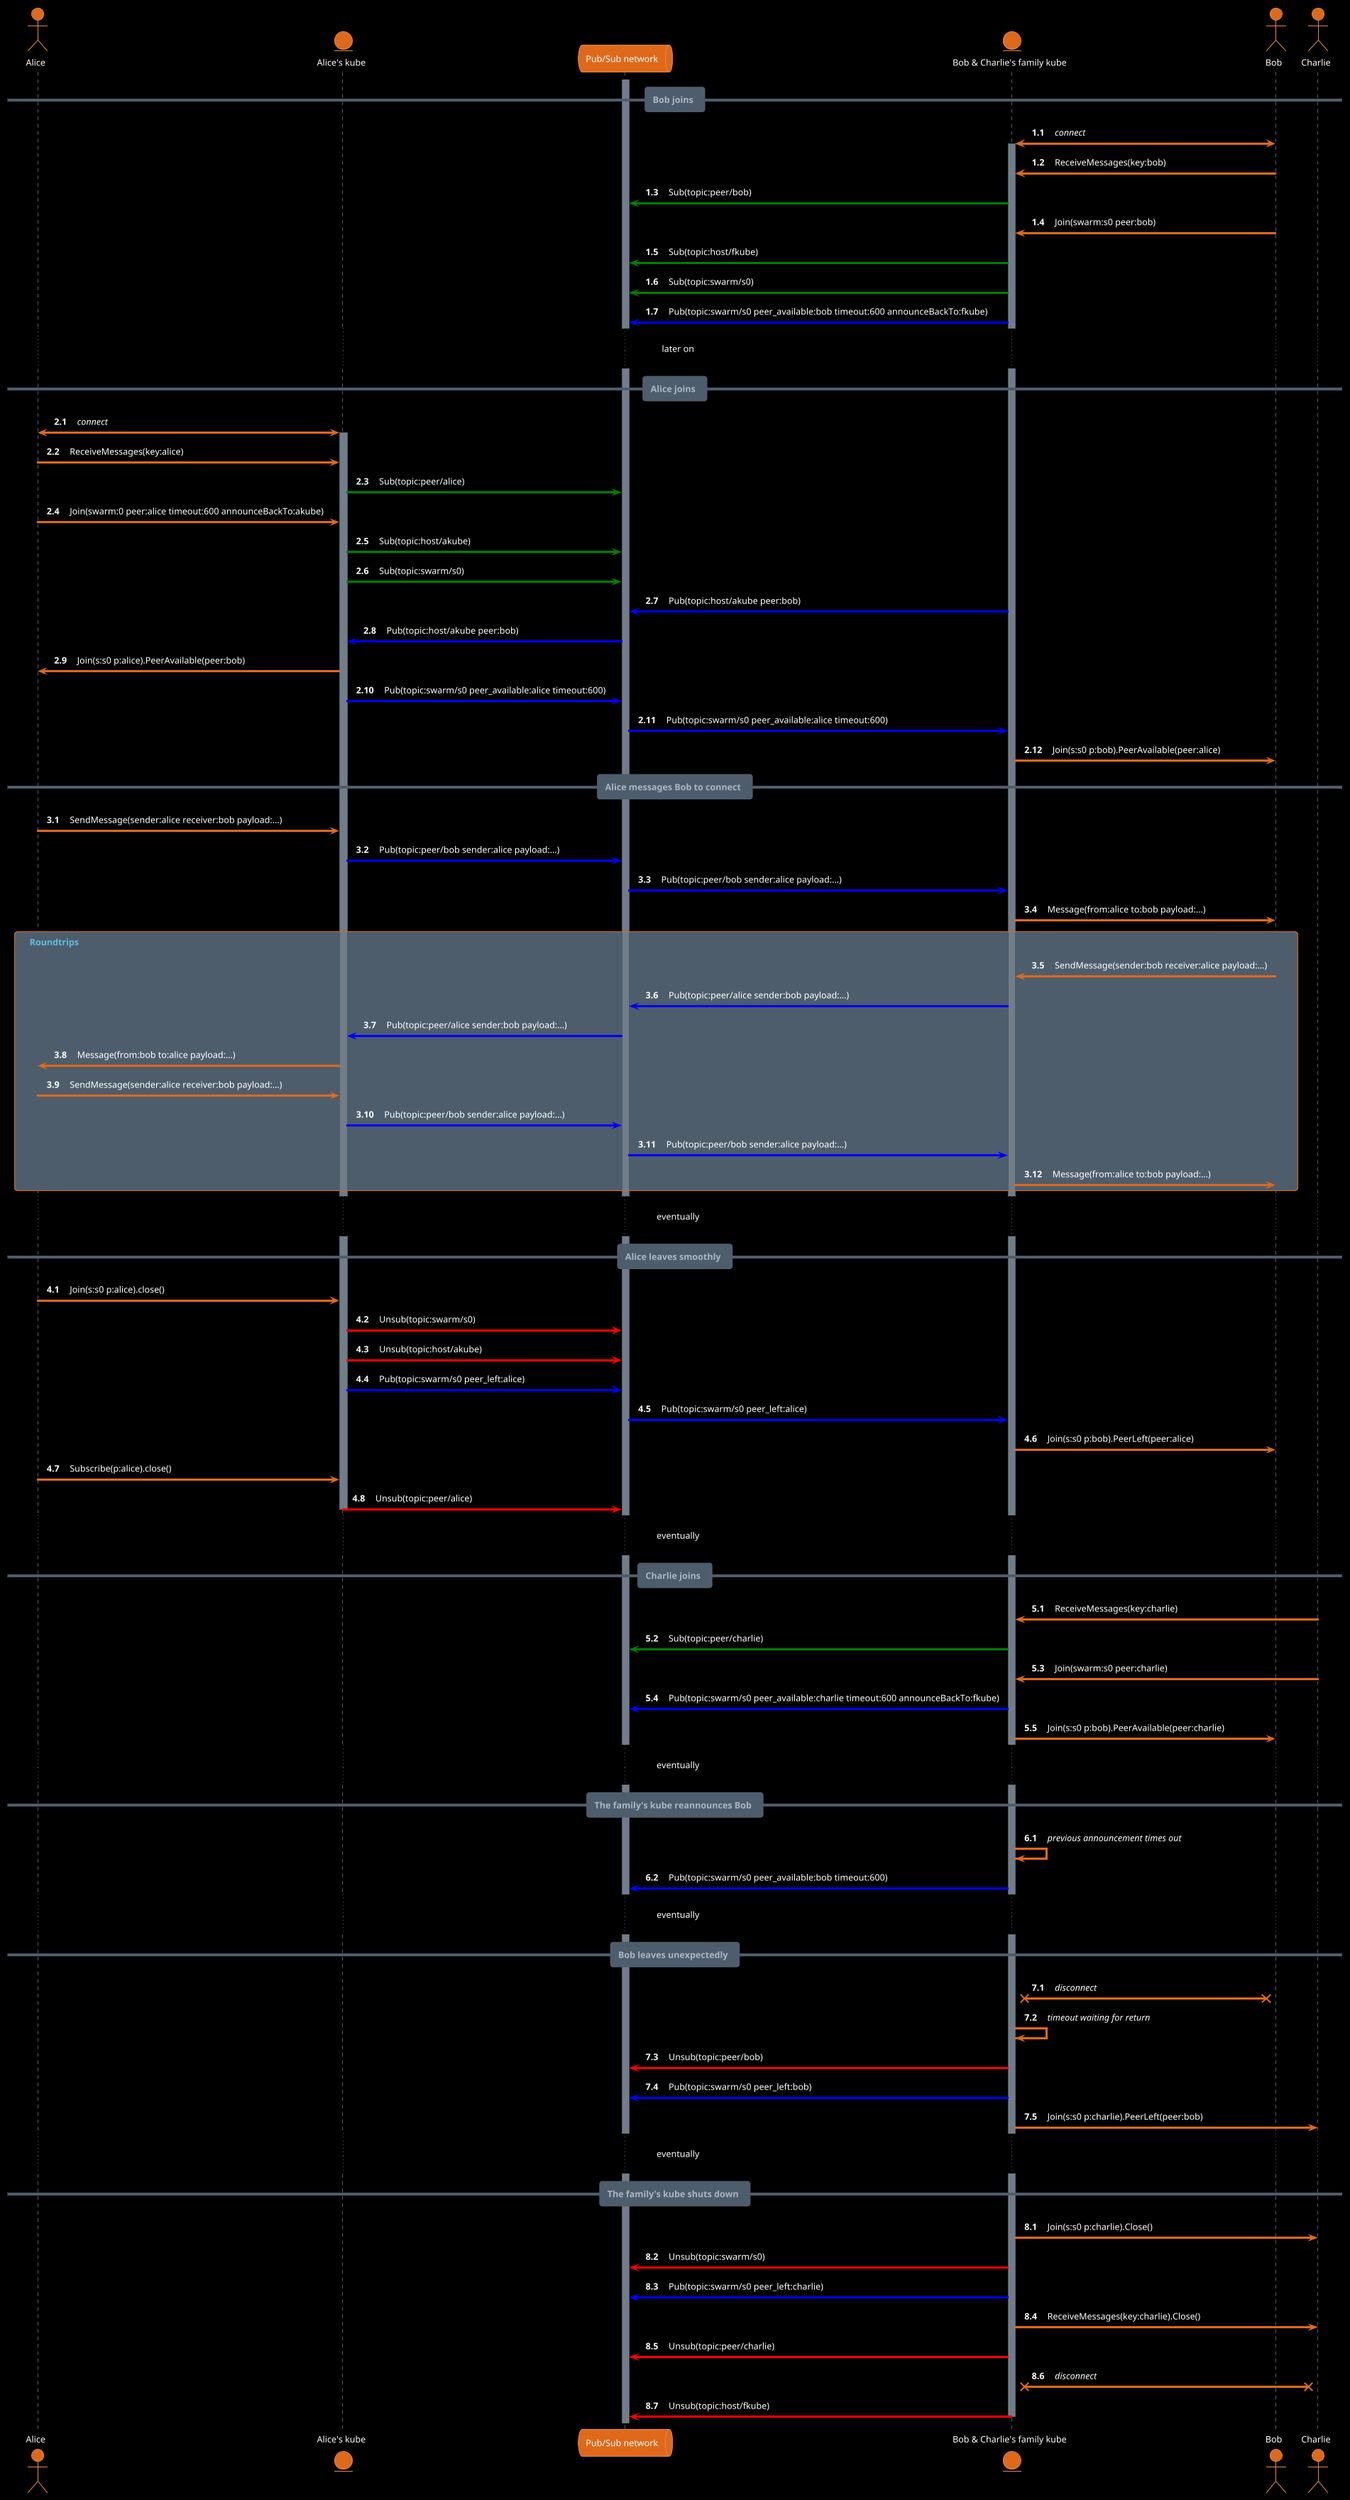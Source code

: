 @startuml
!theme superhero
skinparam backgroundColor black

actor       Alice                         as alice
entity      "Alice's kube"                as akube
queue       "Pub/Sub network"             as psn
entity      "Bob & Charlie's family kube" as fkube
actor       Bob                           as bob
actor       Charlie                       as charlie
autonumber 1.1

activate psn
== Bob joins ==
bob <-> fkube:        <i>connect</i>
activate fkube
bob -> fkube:         ReceiveMessages(key:bob)
fkube -[#green]> psn: Sub(topic:peer/bob)
bob -> fkube:         Join(swarm:s0 peer:bob)
fkube -[#green]> psn: Sub(topic:host/fkube)
fkube -[#green]> psn: Sub(topic:swarm/s0)
fkube -[#blue]> psn:  Pub(topic:swarm/s0 peer_available:bob timeout:600 announceBackTo:fkube)
...later on...
autonumber inc A
== Alice joins ==
alice <-> akube:<i>connect</i>
activate akube
alice -> akube:       ReceiveMessages(key:alice)
akube -[#green]> psn: Sub(topic:peer/alice)
alice -> akube:       Join(swarm:0 peer:alice timeout:600 announceBackTo:akube)
akube -[#green]> psn: Sub(topic:host/akube)
akube -[#green]> psn: Sub(topic:swarm/s0)
fkube -[#blue]> psn:  Pub(topic:host/akube peer:bob)
psn -[#blue]> akube:  Pub(topic:host/akube peer:bob)
akube -> alice:       Join(s:s0 p:alice).PeerAvailable(peer:bob)
akube -[#blue]> psn:  Pub(topic:swarm/s0 peer_available:alice timeout:600)
psn   -[#blue]> fkube:Pub(topic:swarm/s0 peer_available:alice timeout:600)
fkube -> bob:         Join(s:s0 p:bob).PeerAvailable(peer:alice)

== Alice messages Bob to connect ==
autonumber inc A
alice -> akube:       SendMessage(sender:alice receiver:bob payload:…)
akube -[#blue]> psn:  Pub(topic:peer/bob sender:alice payload:…)
psn -[#blue]> fkube:  Pub(topic:peer/bob sender:alice payload:…)
fkube -> bob:         Message(from:alice to:bob payload:…)

group Roundtrips
bob -> fkube:         SendMessage(sender:bob receiver:alice payload:…)
fkube -[#blue]> psn:  Pub(topic:peer/alice sender:bob payload:…)
psn -[#blue]> akube:  Pub(topic:peer/alice sender:bob payload:…)
akube -> alice:       Message(from:bob to:alice payload:…)

alice -> akube:       SendMessage(sender:alice receiver:bob payload:…)
akube -[#blue]> psn:  Pub(topic:peer/bob sender:alice payload:…)
psn -[#blue]> fkube:  Pub(topic:peer/bob sender:alice payload:…)
fkube -> bob:         Message(from:alice to:bob payload:…)
end

...eventually...
== Alice leaves smoothly ==
autonumber inc A
alice -> akube:       Join(s:s0 p:alice).close()
akube -[#red]> psn:   Unsub(topic:swarm/s0)
akube -[#red]> psn:   Unsub(topic:host/akube)
akube -[#blue]> psn:  Pub(topic:swarm/s0 peer_left:alice)
psn -[#blue]> fkube:  Pub(topic:swarm/s0 peer_left:alice)
fkube -> bob:         Join(s:s0 p:bob).PeerLeft(peer:alice)
alice -> akube:       Subscribe(p:alice).close()
akube -[#red]> psn:   Unsub(topic:peer/alice)
deactivate akube
...eventually...
== Charlie joins ==
autonumber inc A
charlie -> fkube:     ReceiveMessages(key:charlie)
fkube -[#green]> psn: Sub(topic:peer/charlie)
charlie -> fkube:     Join(swarm:s0 peer:charlie)
fkube -[#blue]> psn:  Pub(topic:swarm/s0 peer_available:charlie timeout:600 announceBackTo:fkube)
fkube -> bob:         Join(s:s0 p:bob).PeerAvailable(peer:charlie)
...eventually...
== The family's kube reannounces Bob ==
autonumber inc A
fkube -> fkube:       <i>previous announcement times out</i>
fkube -[#blue]> psn:  Pub(topic:swarm/s0 peer_available:bob timeout:600)
...eventually...
== Bob leaves unexpectedly ==
autonumber inc A
bob X-X fkube:       <i>disconnect</i>
fkube -> fkube:      <i>timeout waiting for return</i>
fkube -[#red]> psn:  Unsub(topic:peer/bob)
fkube -[#blue]> psn: Pub(topic:swarm/s0 peer_left:bob)
fkube -> charlie:    Join(s:s0 p:charlie).PeerLeft(peer:bob)
...eventually...
== The family's kube shuts down ==
autonumber inc A
fkube -> charlie:    Join(s:s0 p:charlie).Close()
fkube -[#red]> psn:  Unsub(topic:swarm/s0)
fkube -[#blue]> psn: Pub(topic:swarm/s0 peer_left:charlie)
fkube -> charlie:    ReceiveMessages(key:charlie).Close()
fkube -[#red]> psn:  Unsub(topic:peer/charlie)
fkube X-X charlie:   <i>disconnect</i>
fkube -[#red]> psn:  Unsub(topic:host/fkube)
deactivate fkube
@enduml
